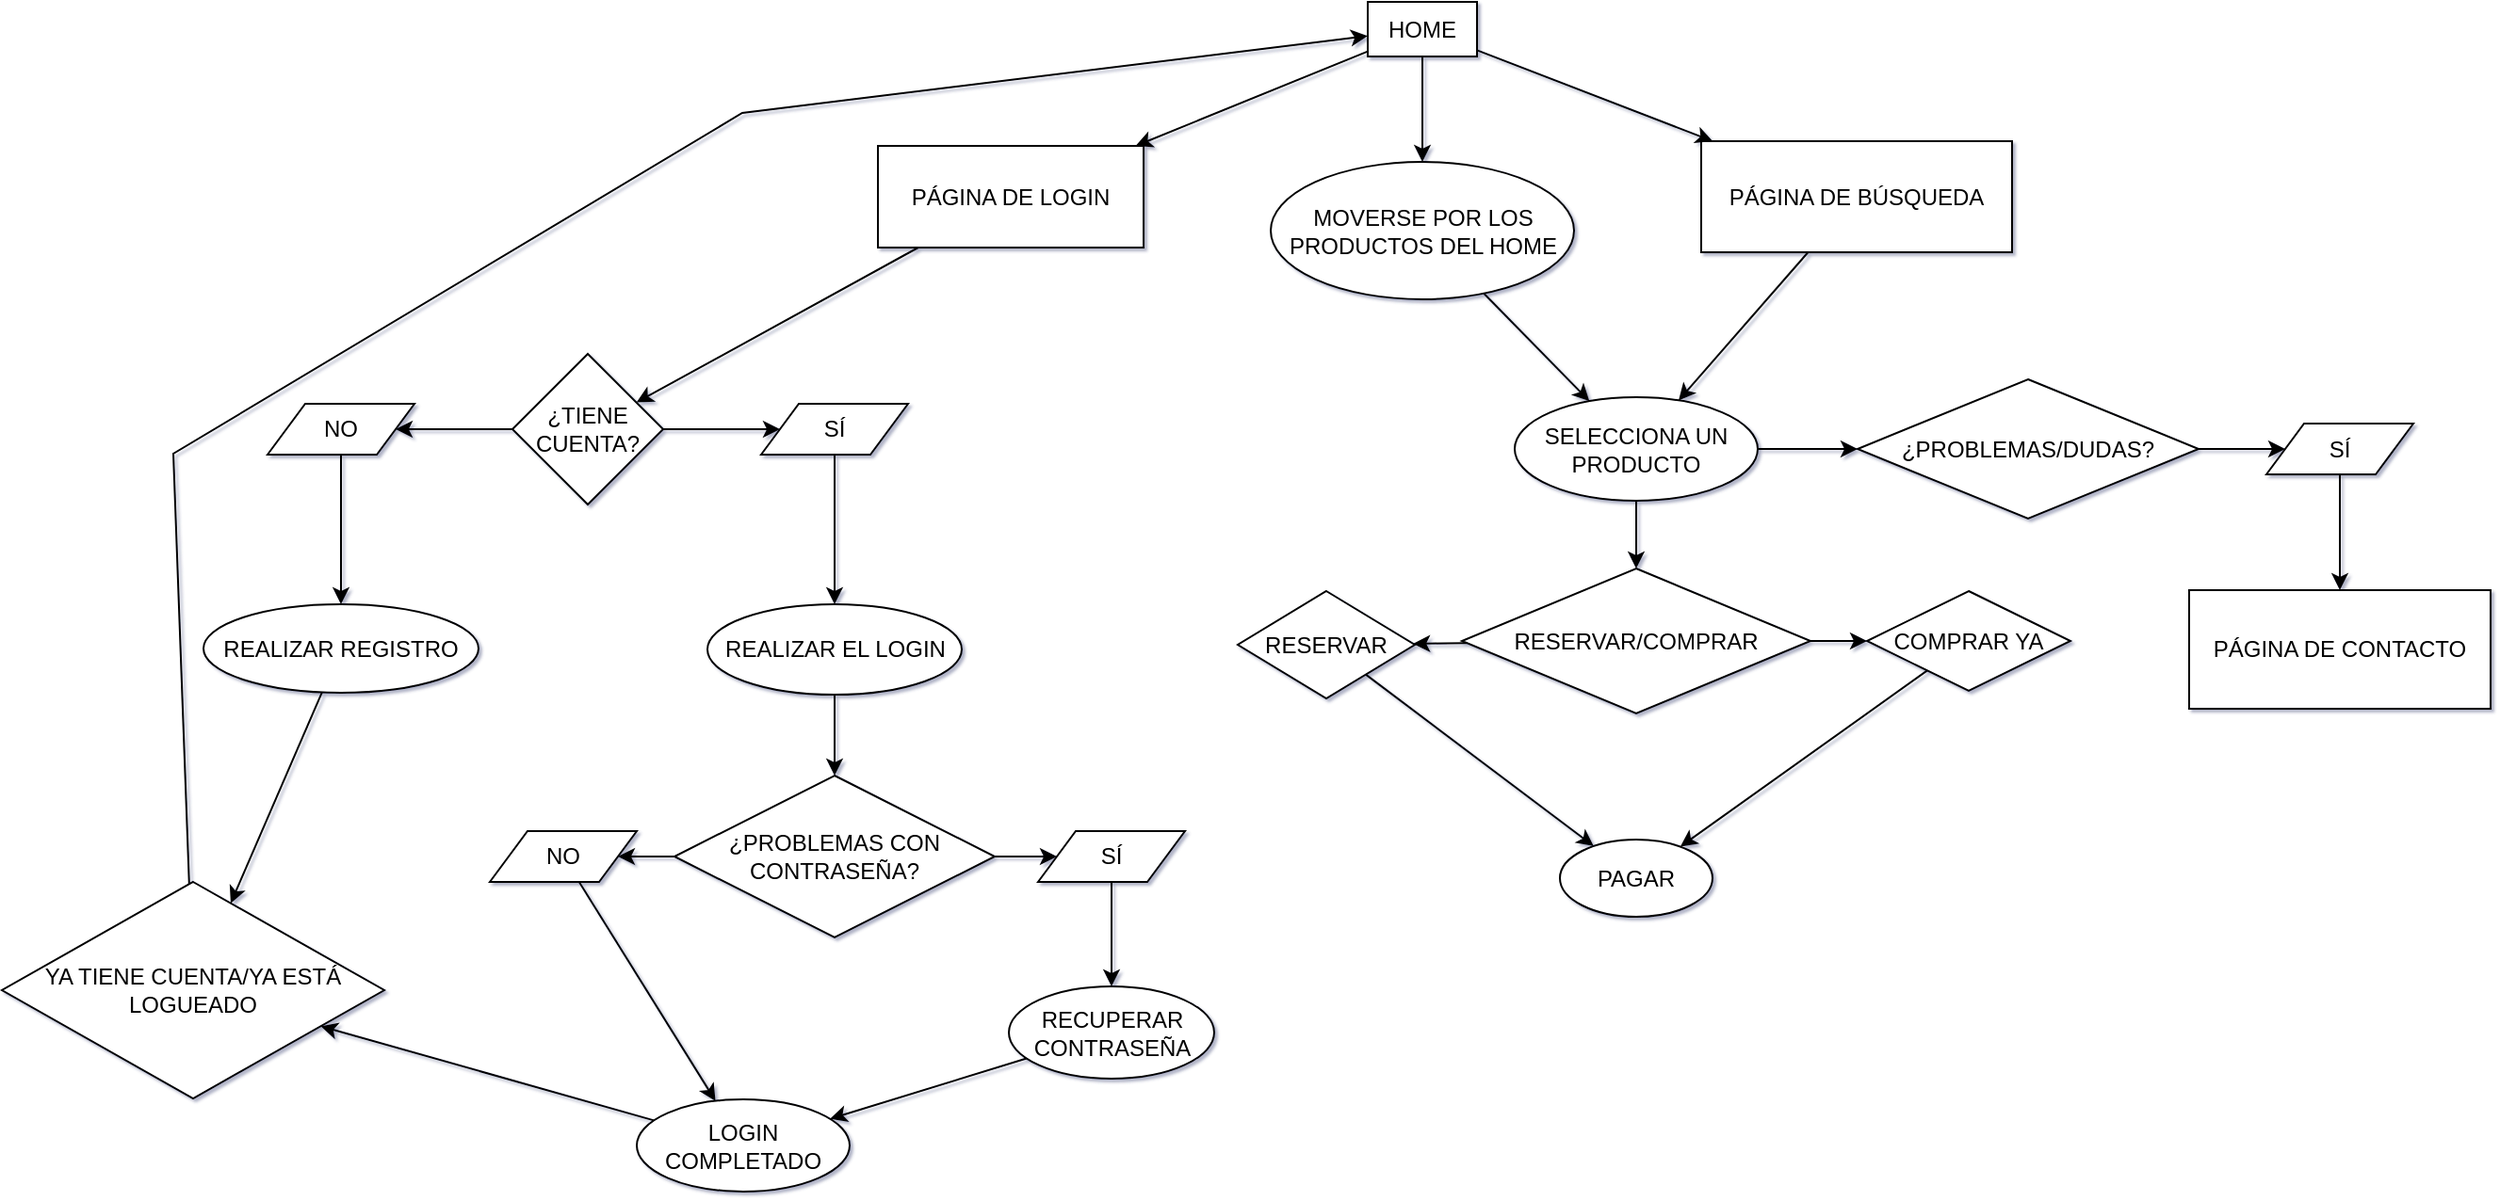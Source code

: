 <mxfile version="22.1.11" type="device">
  <diagram name="Page-1" id="x7pfQpHN5eaCpzlx1Lfx">
    <mxGraphModel dx="1895" dy="762" grid="0" gridSize="10" guides="1" tooltips="1" connect="1" arrows="1" fold="1" page="0" pageScale="1" pageWidth="827" pageHeight="1169" background="none" math="0" shadow="1">
      <root>
        <mxCell id="0" />
        <mxCell id="1" parent="0" />
        <mxCell id="O1z4PozsEWTYzKTilF5t-1" value="HOME" style="rounded=0;whiteSpace=wrap;html=1;" vertex="1" parent="1">
          <mxGeometry x="395" y="102" width="58" height="29" as="geometry" />
        </mxCell>
        <mxCell id="O1z4PozsEWTYzKTilF5t-5" value="PÁGINA DE LOGIN" style="rounded=0;whiteSpace=wrap;html=1;" vertex="1" parent="1">
          <mxGeometry x="135" y="178.5" width="141" height="54" as="geometry" />
        </mxCell>
        <mxCell id="O1z4PozsEWTYzKTilF5t-6" value="" style="endArrow=classic;html=1;rounded=0;" edge="1" parent="1" source="O1z4PozsEWTYzKTilF5t-1" target="O1z4PozsEWTYzKTilF5t-5">
          <mxGeometry width="50" height="50" relative="1" as="geometry">
            <mxPoint x="416" y="398" as="sourcePoint" />
            <mxPoint x="466" y="348" as="targetPoint" />
          </mxGeometry>
        </mxCell>
        <mxCell id="O1z4PozsEWTYzKTilF5t-8" value="MOVERSE POR LOS PRODUCTOS DEL HOME" style="ellipse;whiteSpace=wrap;html=1;" vertex="1" parent="1">
          <mxGeometry x="343.5" y="187" width="161" height="73" as="geometry" />
        </mxCell>
        <mxCell id="O1z4PozsEWTYzKTilF5t-9" value="PÁGINA DE BÚSQUEDA" style="rounded=0;whiteSpace=wrap;html=1;" vertex="1" parent="1">
          <mxGeometry x="572" y="176" width="165" height="59" as="geometry" />
        </mxCell>
        <mxCell id="O1z4PozsEWTYzKTilF5t-10" value="" style="endArrow=classic;html=1;rounded=0;" edge="1" parent="1" source="O1z4PozsEWTYzKTilF5t-1" target="O1z4PozsEWTYzKTilF5t-8">
          <mxGeometry width="50" height="50" relative="1" as="geometry">
            <mxPoint x="416" y="398" as="sourcePoint" />
            <mxPoint x="466" y="348" as="targetPoint" />
          </mxGeometry>
        </mxCell>
        <mxCell id="O1z4PozsEWTYzKTilF5t-11" value="" style="endArrow=classic;html=1;rounded=0;" edge="1" parent="1" source="O1z4PozsEWTYzKTilF5t-1" target="O1z4PozsEWTYzKTilF5t-9">
          <mxGeometry width="50" height="50" relative="1" as="geometry">
            <mxPoint x="416" y="398" as="sourcePoint" />
            <mxPoint x="466" y="348" as="targetPoint" />
          </mxGeometry>
        </mxCell>
        <mxCell id="O1z4PozsEWTYzKTilF5t-12" value="¿TIENE CUENTA?" style="rhombus;whiteSpace=wrap;html=1;" vertex="1" parent="1">
          <mxGeometry x="-59" y="289" width="80" height="80" as="geometry" />
        </mxCell>
        <mxCell id="O1z4PozsEWTYzKTilF5t-13" value="" style="endArrow=classic;html=1;rounded=0;" edge="1" parent="1" source="O1z4PozsEWTYzKTilF5t-5" target="O1z4PozsEWTYzKTilF5t-12">
          <mxGeometry width="50" height="50" relative="1" as="geometry">
            <mxPoint x="416" y="398" as="sourcePoint" />
            <mxPoint x="466" y="348" as="targetPoint" />
          </mxGeometry>
        </mxCell>
        <mxCell id="O1z4PozsEWTYzKTilF5t-14" value="NO" style="shape=parallelogram;perimeter=parallelogramPerimeter;whiteSpace=wrap;html=1;fixedSize=1;" vertex="1" parent="1">
          <mxGeometry x="-189" y="315.5" width="78" height="27" as="geometry" />
        </mxCell>
        <mxCell id="O1z4PozsEWTYzKTilF5t-16" value="SÍ" style="shape=parallelogram;perimeter=parallelogramPerimeter;whiteSpace=wrap;html=1;fixedSize=1;" vertex="1" parent="1">
          <mxGeometry x="73" y="315.5" width="78" height="27" as="geometry" />
        </mxCell>
        <mxCell id="O1z4PozsEWTYzKTilF5t-17" value="REALIZAR EL LOGIN" style="ellipse;whiteSpace=wrap;html=1;" vertex="1" parent="1">
          <mxGeometry x="44.5" y="422" width="135" height="48" as="geometry" />
        </mxCell>
        <mxCell id="O1z4PozsEWTYzKTilF5t-18" value="" style="endArrow=classic;html=1;rounded=0;" edge="1" parent="1" source="O1z4PozsEWTYzKTilF5t-12" target="O1z4PozsEWTYzKTilF5t-16">
          <mxGeometry width="50" height="50" relative="1" as="geometry">
            <mxPoint x="416" y="398" as="sourcePoint" />
            <mxPoint x="466" y="348" as="targetPoint" />
          </mxGeometry>
        </mxCell>
        <mxCell id="O1z4PozsEWTYzKTilF5t-19" value="" style="endArrow=classic;html=1;rounded=0;" edge="1" parent="1" source="O1z4PozsEWTYzKTilF5t-16" target="O1z4PozsEWTYzKTilF5t-17">
          <mxGeometry width="50" height="50" relative="1" as="geometry">
            <mxPoint x="16" y="406" as="sourcePoint" />
            <mxPoint x="93" y="339" as="targetPoint" />
          </mxGeometry>
        </mxCell>
        <mxCell id="O1z4PozsEWTYzKTilF5t-20" value="" style="endArrow=classic;html=1;rounded=0;" edge="1" parent="1" source="O1z4PozsEWTYzKTilF5t-12" target="O1z4PozsEWTYzKTilF5t-14">
          <mxGeometry width="50" height="50" relative="1" as="geometry">
            <mxPoint x="416" y="398" as="sourcePoint" />
            <mxPoint x="466" y="348" as="targetPoint" />
          </mxGeometry>
        </mxCell>
        <mxCell id="O1z4PozsEWTYzKTilF5t-21" value="REALIZAR REGISTRO" style="ellipse;whiteSpace=wrap;html=1;" vertex="1" parent="1">
          <mxGeometry x="-223" y="422" width="146" height="47" as="geometry" />
        </mxCell>
        <mxCell id="O1z4PozsEWTYzKTilF5t-22" value="" style="endArrow=classic;html=1;rounded=0;" edge="1" parent="1" source="O1z4PozsEWTYzKTilF5t-14" target="O1z4PozsEWTYzKTilF5t-21">
          <mxGeometry width="50" height="50" relative="1" as="geometry">
            <mxPoint x="416" y="398" as="sourcePoint" />
            <mxPoint x="466" y="348" as="targetPoint" />
          </mxGeometry>
        </mxCell>
        <mxCell id="O1z4PozsEWTYzKTilF5t-23" value="YA TIENE CUENTA/YA ESTÁ LOGUEADO" style="rhombus;whiteSpace=wrap;html=1;" vertex="1" parent="1">
          <mxGeometry x="-330" y="569.5" width="203" height="115" as="geometry" />
        </mxCell>
        <mxCell id="O1z4PozsEWTYzKTilF5t-24" value="" style="endArrow=classic;html=1;rounded=0;" edge="1" parent="1" source="O1z4PozsEWTYzKTilF5t-21" target="O1z4PozsEWTYzKTilF5t-23">
          <mxGeometry width="50" height="50" relative="1" as="geometry">
            <mxPoint x="431" y="468" as="sourcePoint" />
            <mxPoint x="481" y="418" as="targetPoint" />
          </mxGeometry>
        </mxCell>
        <mxCell id="O1z4PozsEWTYzKTilF5t-27" value="SELECCIONA UN PRODUCTO" style="ellipse;whiteSpace=wrap;html=1;" vertex="1" parent="1">
          <mxGeometry x="473" y="312" width="129" height="55" as="geometry" />
        </mxCell>
        <mxCell id="O1z4PozsEWTYzKTilF5t-28" value="" style="endArrow=classic;html=1;rounded=0;" edge="1" parent="1" source="O1z4PozsEWTYzKTilF5t-8" target="O1z4PozsEWTYzKTilF5t-27">
          <mxGeometry width="50" height="50" relative="1" as="geometry">
            <mxPoint x="430" y="460" as="sourcePoint" />
            <mxPoint x="480" y="410" as="targetPoint" />
          </mxGeometry>
        </mxCell>
        <mxCell id="O1z4PozsEWTYzKTilF5t-29" value="" style="endArrow=classic;html=1;rounded=0;" edge="1" parent="1" source="O1z4PozsEWTYzKTilF5t-9" target="O1z4PozsEWTYzKTilF5t-27">
          <mxGeometry width="50" height="50" relative="1" as="geometry">
            <mxPoint x="467" y="267" as="sourcePoint" />
            <mxPoint x="523" y="324" as="targetPoint" />
          </mxGeometry>
        </mxCell>
        <mxCell id="O1z4PozsEWTYzKTilF5t-30" value="RESERVAR/COMPRAR" style="rhombus;whiteSpace=wrap;html=1;" vertex="1" parent="1">
          <mxGeometry x="445" y="403" width="185" height="77" as="geometry" />
        </mxCell>
        <mxCell id="O1z4PozsEWTYzKTilF5t-31" value="" style="endArrow=classic;html=1;rounded=0;" edge="1" parent="1" source="O1z4PozsEWTYzKTilF5t-27" target="O1z4PozsEWTYzKTilF5t-30">
          <mxGeometry width="50" height="50" relative="1" as="geometry">
            <mxPoint x="430" y="460" as="sourcePoint" />
            <mxPoint x="480" y="410" as="targetPoint" />
          </mxGeometry>
        </mxCell>
        <mxCell id="O1z4PozsEWTYzKTilF5t-32" value="RESERVAR" style="rhombus;whiteSpace=wrap;html=1;" vertex="1" parent="1">
          <mxGeometry x="326" y="415" width="94" height="57" as="geometry" />
        </mxCell>
        <mxCell id="O1z4PozsEWTYzKTilF5t-33" value="COMPRAR YA" style="rhombus;whiteSpace=wrap;html=1;" vertex="1" parent="1">
          <mxGeometry x="660" y="415" width="108" height="53" as="geometry" />
        </mxCell>
        <mxCell id="O1z4PozsEWTYzKTilF5t-34" value="" style="endArrow=classic;html=1;rounded=0;" edge="1" parent="1" source="O1z4PozsEWTYzKTilF5t-30" target="O1z4PozsEWTYzKTilF5t-32">
          <mxGeometry width="50" height="50" relative="1" as="geometry">
            <mxPoint x="430" y="460" as="sourcePoint" />
            <mxPoint x="480" y="410" as="targetPoint" />
          </mxGeometry>
        </mxCell>
        <mxCell id="O1z4PozsEWTYzKTilF5t-35" value="" style="endArrow=classic;html=1;rounded=0;" edge="1" parent="1" source="O1z4PozsEWTYzKTilF5t-30" target="O1z4PozsEWTYzKTilF5t-33">
          <mxGeometry width="50" height="50" relative="1" as="geometry">
            <mxPoint x="504" y="565" as="sourcePoint" />
            <mxPoint x="480" y="410" as="targetPoint" />
          </mxGeometry>
        </mxCell>
        <mxCell id="O1z4PozsEWTYzKTilF5t-36" value="PAGAR" style="ellipse;whiteSpace=wrap;html=1;" vertex="1" parent="1">
          <mxGeometry x="497" y="547" width="81" height="41" as="geometry" />
        </mxCell>
        <mxCell id="O1z4PozsEWTYzKTilF5t-37" value="" style="endArrow=classic;html=1;rounded=0;" edge="1" parent="1" source="O1z4PozsEWTYzKTilF5t-32" target="O1z4PozsEWTYzKTilF5t-36">
          <mxGeometry width="50" height="50" relative="1" as="geometry">
            <mxPoint x="467" y="483" as="sourcePoint" />
            <mxPoint x="517" y="433" as="targetPoint" />
          </mxGeometry>
        </mxCell>
        <mxCell id="O1z4PozsEWTYzKTilF5t-38" value="" style="endArrow=classic;html=1;rounded=0;" edge="1" parent="1" source="O1z4PozsEWTYzKTilF5t-33" target="O1z4PozsEWTYzKTilF5t-36">
          <mxGeometry width="50" height="50" relative="1" as="geometry">
            <mxPoint x="467" y="483" as="sourcePoint" />
            <mxPoint x="517" y="433" as="targetPoint" />
          </mxGeometry>
        </mxCell>
        <mxCell id="O1z4PozsEWTYzKTilF5t-39" value="¿PROBLEMAS/DUDAS?" style="rhombus;whiteSpace=wrap;html=1;" vertex="1" parent="1">
          <mxGeometry x="655" y="302.5" width="181" height="74" as="geometry" />
        </mxCell>
        <mxCell id="O1z4PozsEWTYzKTilF5t-40" value="" style="endArrow=classic;html=1;rounded=0;" edge="1" parent="1" source="O1z4PozsEWTYzKTilF5t-27" target="O1z4PozsEWTYzKTilF5t-39">
          <mxGeometry width="50" height="50" relative="1" as="geometry">
            <mxPoint x="467" y="483" as="sourcePoint" />
            <mxPoint x="517" y="433" as="targetPoint" />
          </mxGeometry>
        </mxCell>
        <mxCell id="O1z4PozsEWTYzKTilF5t-42" value="SÍ" style="shape=parallelogram;perimeter=parallelogramPerimeter;whiteSpace=wrap;html=1;fixedSize=1;" vertex="1" parent="1">
          <mxGeometry x="872" y="326" width="78" height="27" as="geometry" />
        </mxCell>
        <mxCell id="O1z4PozsEWTYzKTilF5t-43" value="" style="endArrow=classic;html=1;rounded=0;" edge="1" parent="1" source="O1z4PozsEWTYzKTilF5t-39" target="O1z4PozsEWTYzKTilF5t-42">
          <mxGeometry width="50" height="50" relative="1" as="geometry">
            <mxPoint x="467" y="483" as="sourcePoint" />
            <mxPoint x="517" y="433" as="targetPoint" />
          </mxGeometry>
        </mxCell>
        <mxCell id="O1z4PozsEWTYzKTilF5t-44" value="PÁGINA DE CONTACTO" style="rounded=0;whiteSpace=wrap;html=1;" vertex="1" parent="1">
          <mxGeometry x="831" y="414.5" width="160" height="63" as="geometry" />
        </mxCell>
        <mxCell id="O1z4PozsEWTYzKTilF5t-45" value="" style="endArrow=classic;html=1;rounded=0;" edge="1" parent="1" source="O1z4PozsEWTYzKTilF5t-42" target="O1z4PozsEWTYzKTilF5t-44">
          <mxGeometry width="50" height="50" relative="1" as="geometry">
            <mxPoint x="867" y="483" as="sourcePoint" />
            <mxPoint x="917" y="433" as="targetPoint" />
          </mxGeometry>
        </mxCell>
        <mxCell id="O1z4PozsEWTYzKTilF5t-46" value="¿PROBLEMAS CON CONTRASEÑA?" style="rhombus;whiteSpace=wrap;html=1;" vertex="1" parent="1">
          <mxGeometry x="27" y="513" width="170" height="86" as="geometry" />
        </mxCell>
        <mxCell id="O1z4PozsEWTYzKTilF5t-47" value="NO" style="shape=parallelogram;perimeter=parallelogramPerimeter;whiteSpace=wrap;html=1;fixedSize=1;" vertex="1" parent="1">
          <mxGeometry x="-71" y="542.5" width="78" height="27" as="geometry" />
        </mxCell>
        <mxCell id="O1z4PozsEWTYzKTilF5t-48" value="SÍ" style="shape=parallelogram;perimeter=parallelogramPerimeter;whiteSpace=wrap;html=1;fixedSize=1;" vertex="1" parent="1">
          <mxGeometry x="220" y="542.5" width="78" height="27" as="geometry" />
        </mxCell>
        <mxCell id="O1z4PozsEWTYzKTilF5t-49" value="" style="endArrow=classic;html=1;rounded=0;" edge="1" parent="1" source="O1z4PozsEWTYzKTilF5t-46" target="O1z4PozsEWTYzKTilF5t-48">
          <mxGeometry width="50" height="50" relative="1" as="geometry">
            <mxPoint x="179" y="478" as="sourcePoint" />
            <mxPoint x="229" y="428" as="targetPoint" />
          </mxGeometry>
        </mxCell>
        <mxCell id="O1z4PozsEWTYzKTilF5t-50" value="" style="endArrow=classic;html=1;rounded=0;" edge="1" parent="1" source="O1z4PozsEWTYzKTilF5t-46" target="O1z4PozsEWTYzKTilF5t-47">
          <mxGeometry width="50" height="50" relative="1" as="geometry">
            <mxPoint x="207" y="566" as="sourcePoint" />
            <mxPoint x="240" y="566" as="targetPoint" />
          </mxGeometry>
        </mxCell>
        <mxCell id="O1z4PozsEWTYzKTilF5t-51" value="" style="endArrow=classic;html=1;rounded=0;" edge="1" parent="1" source="O1z4PozsEWTYzKTilF5t-17" target="O1z4PozsEWTYzKTilF5t-46">
          <mxGeometry width="50" height="50" relative="1" as="geometry">
            <mxPoint x="179" y="688" as="sourcePoint" />
            <mxPoint x="229" y="638" as="targetPoint" />
          </mxGeometry>
        </mxCell>
        <mxCell id="O1z4PozsEWTYzKTilF5t-52" value="RECUPERAR CONTRASEÑA" style="ellipse;whiteSpace=wrap;html=1;" vertex="1" parent="1">
          <mxGeometry x="204.5" y="625" width="109" height="49" as="geometry" />
        </mxCell>
        <mxCell id="O1z4PozsEWTYzKTilF5t-53" value="" style="endArrow=classic;html=1;rounded=0;" edge="1" parent="1" source="O1z4PozsEWTYzKTilF5t-48" target="O1z4PozsEWTYzKTilF5t-52">
          <mxGeometry width="50" height="50" relative="1" as="geometry">
            <mxPoint x="179" y="688" as="sourcePoint" />
            <mxPoint x="229" y="638" as="targetPoint" />
          </mxGeometry>
        </mxCell>
        <mxCell id="O1z4PozsEWTYzKTilF5t-54" value="LOGIN COMPLETADO" style="ellipse;whiteSpace=wrap;html=1;" vertex="1" parent="1">
          <mxGeometry x="7" y="685" width="113" height="49" as="geometry" />
        </mxCell>
        <mxCell id="O1z4PozsEWTYzKTilF5t-55" value="" style="endArrow=classic;html=1;rounded=0;" edge="1" parent="1" source="O1z4PozsEWTYzKTilF5t-47" target="O1z4PozsEWTYzKTilF5t-54">
          <mxGeometry width="50" height="50" relative="1" as="geometry">
            <mxPoint x="179" y="688" as="sourcePoint" />
            <mxPoint x="229" y="638" as="targetPoint" />
          </mxGeometry>
        </mxCell>
        <mxCell id="O1z4PozsEWTYzKTilF5t-56" value="" style="endArrow=classic;html=1;rounded=0;" edge="1" parent="1" source="O1z4PozsEWTYzKTilF5t-52" target="O1z4PozsEWTYzKTilF5t-54">
          <mxGeometry width="50" height="50" relative="1" as="geometry">
            <mxPoint x="179" y="899" as="sourcePoint" />
            <mxPoint x="229" y="849" as="targetPoint" />
          </mxGeometry>
        </mxCell>
        <mxCell id="O1z4PozsEWTYzKTilF5t-57" value="" style="endArrow=classic;html=1;rounded=0;" edge="1" parent="1" source="O1z4PozsEWTYzKTilF5t-54" target="O1z4PozsEWTYzKTilF5t-23">
          <mxGeometry width="50" height="50" relative="1" as="geometry">
            <mxPoint x="179" y="794" as="sourcePoint" />
            <mxPoint x="229" y="744" as="targetPoint" />
          </mxGeometry>
        </mxCell>
        <mxCell id="O1z4PozsEWTYzKTilF5t-58" value="" style="endArrow=classic;html=1;rounded=0;" edge="1" parent="1" source="O1z4PozsEWTYzKTilF5t-23" target="O1z4PozsEWTYzKTilF5t-1">
          <mxGeometry width="50" height="50" relative="1" as="geometry">
            <mxPoint x="179" y="583" as="sourcePoint" />
            <mxPoint x="229" y="533" as="targetPoint" />
            <Array as="points">
              <mxPoint x="-239" y="342" />
              <mxPoint x="63" y="161" />
            </Array>
          </mxGeometry>
        </mxCell>
      </root>
    </mxGraphModel>
  </diagram>
</mxfile>
